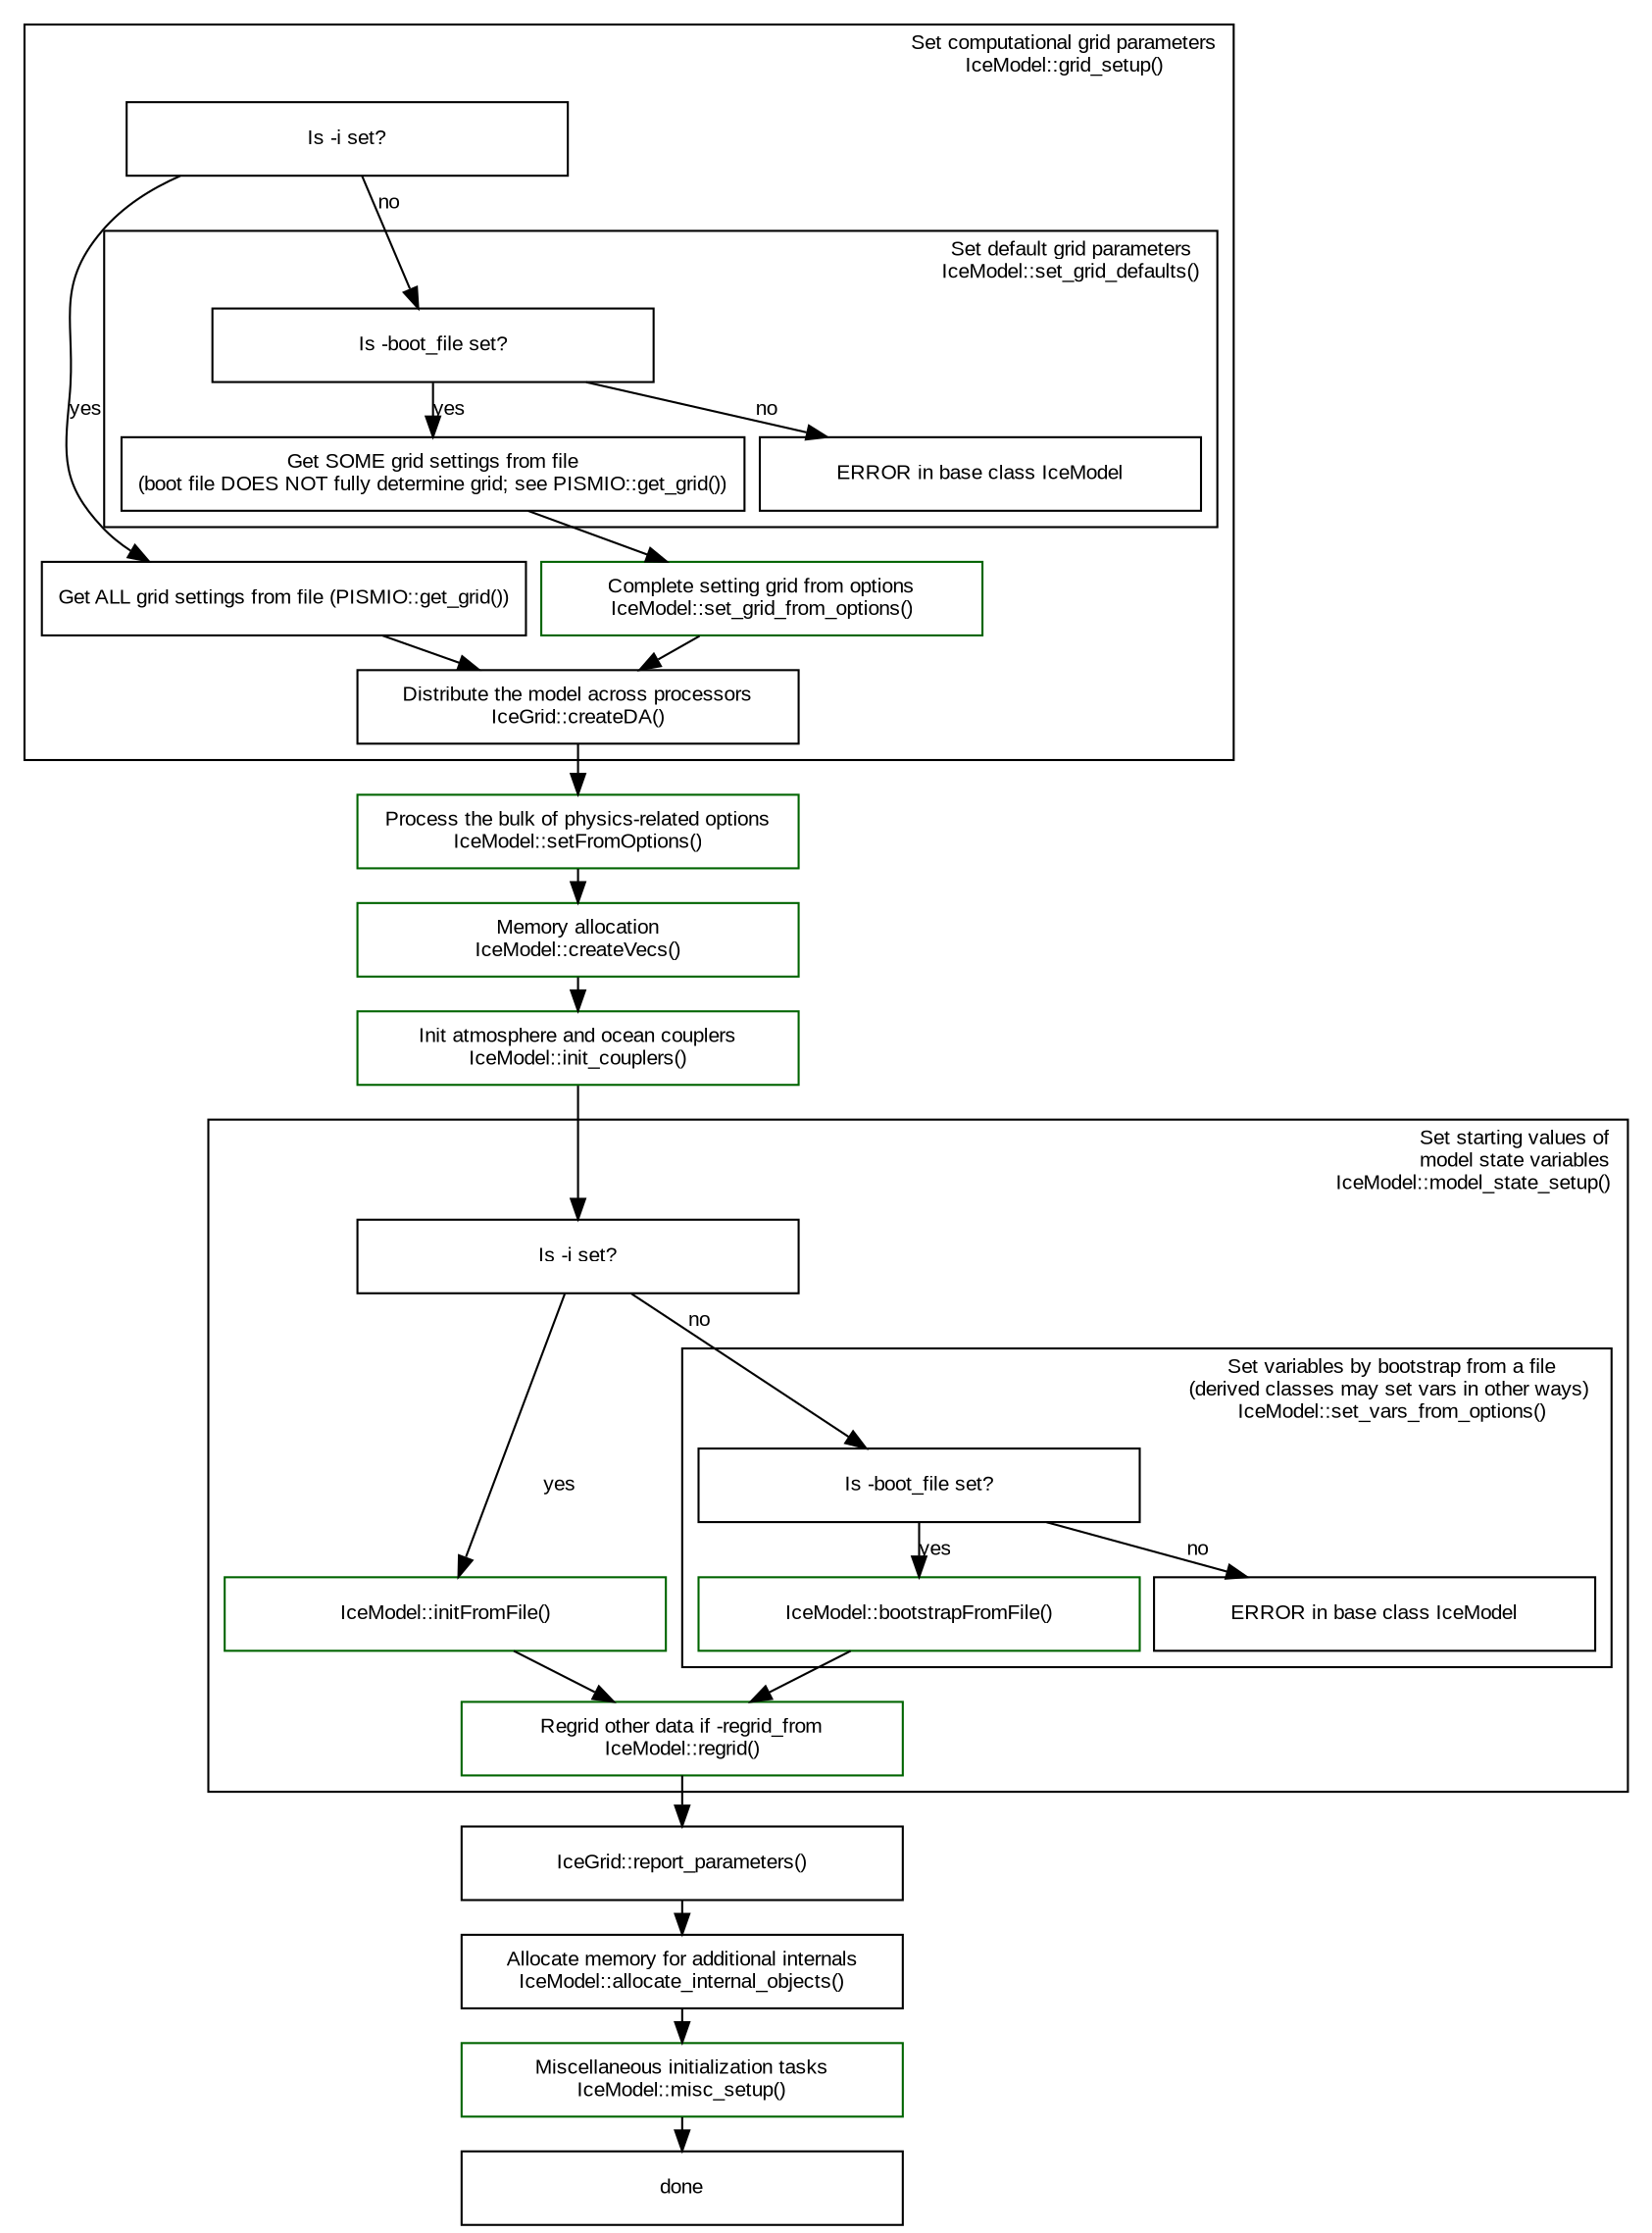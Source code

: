 // Use
// dot -Tpng initialization-sequence.dot -o initialization-sequence.png
// to create the picture (or just grab it from the class browser).

digraph pism_init {
  // Global graph parameters
  node [fontname=Arial fontsize=10 shape=box width=3];
  edge [fontname=Arial fontsize=10];
  graph [fontname=Arial fontsize=10 ranksep=0.1 nodesep=0.1];

  subgraph cluster_grid {
    label = "Set computational grid parameters\rIceModel::grid_setup()";
    URL = "\ref IceModel::grid_setup()";
    labeljust = r;

    is_i_set1 [label = "Is -i set?"];

    //FIXME: ref into browser_util:
    // grid_from_file [label = "Get ALL grid settings from file" URL="\ref PISMIO::get_grid()"];
    grid_from_file [label = "Get ALL grid settings from file (PISMIO::get_grid())"];

    subgraph cluster_set_grid_defaults {
      label = "Set default grid parameters\nIceModel::set_grid_defaults()";
      labeljust = r;
      URL = "\ref IceModel::set_grid_defaults()";

      is_boot_file_set1 [label = "Is -boot_file set?"];
      
      //FIXME: ref into browser_util:
      // grid_from_boot_file [label = "Get SOME grid settings from file\n(boot file DOES NOT fully determine grid)" URL="\ref PISMIO::get_grid()"];
      grid_from_boot_file [label = "Get SOME grid settings from file\n(boot file DOES NOT fully determine grid; see PISMIO::get_grid())"];
      
      fail_in_IceModel1 [label = "ERROR in base class IceModel"]
      
      is_boot_file_set1 -> grid_from_boot_file [label = "yes"];
      is_boot_file_set1 -> fail_in_IceModel1 [label = "no"];

    }

    is_i_set1 -> is_boot_file_set1 [label = "no"];
    is_i_set1 -> grid_from_file [label = "yes"];

    grid_from_options [label = "Complete setting grid from options\nIceModel::set_grid_from_options()" color=darkgreen URL="\ref IceModel::set_grid_from_options()"];
      
    grid_from_boot_file -> grid_from_options;

    //FIXME: ref into browser_util:
    //  createDA [label = "Distribute the model across processors\nIceGrid::createDA()" URL="\ref IceGrid::createDA()"];
    createDA [label = "Distribute the model across processors\nIceGrid::createDA()"];
    {grid_from_file grid_from_options} -> createDA;
  }

  setFromOptions [label = "Process the bulk of physics-related options\nIceModel::setFromOptions()" color=darkgreen URL="\ref IceModel::setFromOptions()"];
  createDA -> setFromOptions;
  
  createVecs [label = "Memory allocation\nIceModel::createVecs()" color=darkgreen URL="\ref IceModel::createVecs()"];
  setFromOptions -> createVecs;

  init_couplers [label = "Init atmosphere and ocean couplers\nIceModel::init_couplers()" color=darkgreen URL="\ref IceModel::init_couplers()"];
  createVecs -> init_couplers;

  init_couplers -> is_i_set2;

  subgraph cluster_model_state {
    label = "Set starting values of\rmodel state variables\rIceModel::model_state_setup()";
    labeljust = r;
    URL = "\ref IceModel::model_state_setup()";

    is_i_set2 [label = "Is -i set?"];

    initFromFile [label = "IceModel::initFromFile()" color=darkgreen URL="\ref IceModel::initFromFile()"];
    
    subgraph cluster_set_values_from_options {
      label = "Set variables by bootstrap from a file\n(derived classes may set vars in other ways) \nIceModel::set_vars_from_options()";
      labeljust = r;
      URL = "\ref IceModel::set_vars_from_options()";

      is_boot_file_set [label = "Is -boot_file set?"];
      
      bootstrap_from_file [label = "IceModel::bootstrapFromFile()" color=darkgreen URL="\ref IceModel::bootstrapFromFile()"];
      
      fail_in_IceModel [label = "ERROR in base class IceModel"]
      
      is_boot_file_set -> bootstrap_from_file [label = "yes"];
      is_boot_file_set -> fail_in_IceModel [label = "no"];
      
    }
    is_i_set2 -> initFromFile [label = "yes"];
    is_i_set2 -> is_boot_file_set [label = "no"];

    regrid [label = "Regrid other data if -regrid_from\nIceModel::regrid()" color=darkgreen URL="\ref IceModel::regrid()"];
    {initFromFile bootstrap_from_file} -> regrid;
  }  


  //FIXME: ref into browser_util:
  // report [label = "IceGrid::report_parameters()" URL="\ref IceGrid::report_parameters()"];
  report [label = "IceGrid::report_parameters()"];
  regrid -> report;

  allocate_internal_objects [label = "Allocate memory for additional internals\nIceModel::allocate_internal_objects()" URL="\ref IceModel::allocate_internal_objects()"];
  report -> allocate_internal_objects;

  misc [label = "Miscellaneous initialization tasks\nIceModel::misc_setup()" color=darkgreen URL="\ref IceModel::misc_setup()"];
  allocate_internal_objects -> misc;

  misc -> done;
}
